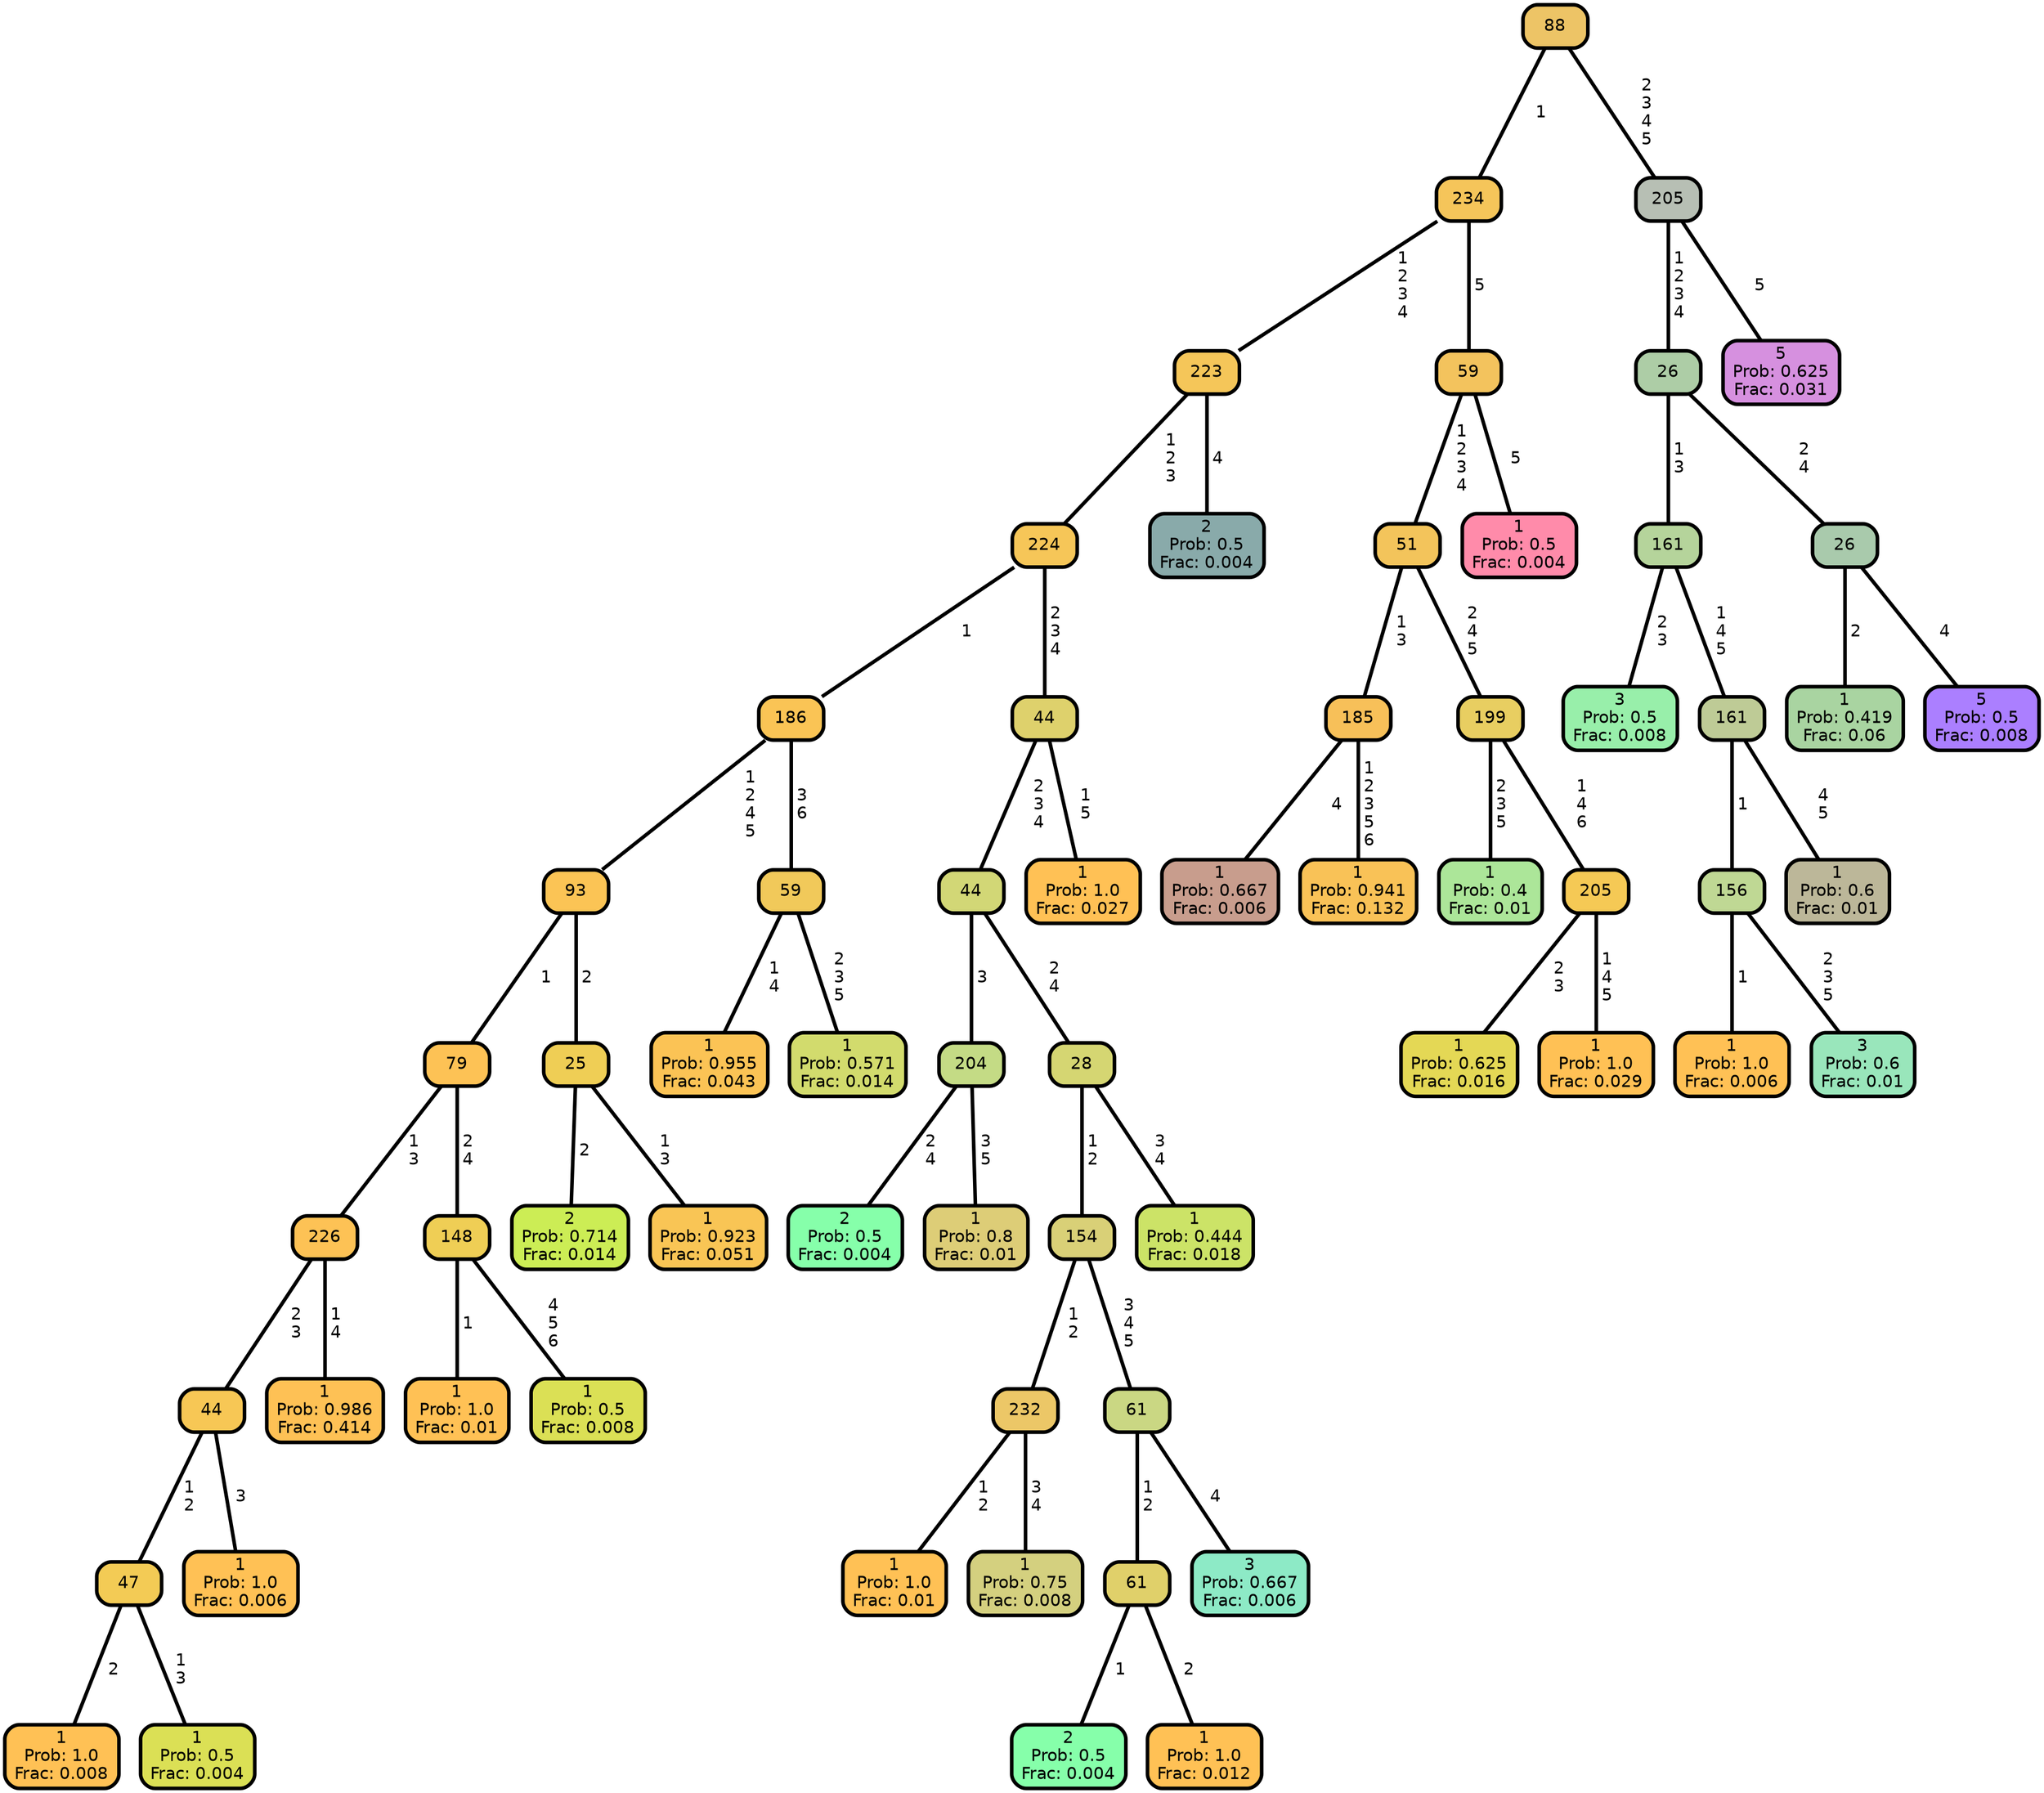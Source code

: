 graph Tree {
node [shape=box, style="filled, rounded",color="black",penwidth="3",fontcolor="black",                 fontname=helvetica] ;
graph [ranksep="0 equally", splines=straight,                 bgcolor=transparent, dpi=200] ;
edge [fontname=helvetica, color=black] ;
0 [label="1
Prob: 1.0
Frac: 0.008", fillcolor="#ffc155"] ;
1 [label="47", fillcolor="#f3cb55"] ;
2 [label="1
Prob: 0.5
Frac: 0.004", fillcolor="#dbe055"] ;
3 [label="44", fillcolor="#f7c755"] ;
4 [label="1
Prob: 1.0
Frac: 0.006", fillcolor="#ffc155"] ;
5 [label="226", fillcolor="#fdc255"] ;
6 [label="1
Prob: 0.986
Frac: 0.414", fillcolor="#fec155"] ;
7 [label="79", fillcolor="#fdc255"] ;
8 [label="1
Prob: 1.0
Frac: 0.01", fillcolor="#ffc155"] ;
9 [label="148", fillcolor="#efce55"] ;
10 [label="1
Prob: 0.5
Frac: 0.008", fillcolor="#dbe055"] ;
11 [label="93", fillcolor="#fbc455"] ;
12 [label="2
Prob: 0.714
Frac: 0.014", fillcolor="#cced55"] ;
13 [label="25", fillcolor="#efce55"] ;
14 [label="1
Prob: 0.923
Frac: 0.051", fillcolor="#f9c555"] ;
15 [label="186", fillcolor="#fac455"] ;
16 [label="1
Prob: 0.955
Frac: 0.043", fillcolor="#fbc355"] ;
17 [label="59", fillcolor="#f1c95a"] ;
18 [label="1
Prob: 0.571
Frac: 0.014", fillcolor="#d2db6d"] ;
19 [label="224", fillcolor="#f6c658"] ;
20 [label="2
Prob: 0.5
Frac: 0.004", fillcolor="#86ffaa"] ;
21 [label="204", fillcolor="#c4db85"] ;
22 [label="1
Prob: 0.8
Frac: 0.01", fillcolor="#ddcd77"] ;
23 [label="44", fillcolor="#d2d776"] ;
24 [label="1
Prob: 1.0
Frac: 0.01", fillcolor="#ffc155"] ;
25 [label="232", fillcolor="#ecc767"] ;
26 [label="1
Prob: 0.75
Frac: 0.008", fillcolor="#d4d07f"] ;
27 [label="154", fillcolor="#d9d077"] ;
28 [label="2
Prob: 0.5
Frac: 0.004", fillcolor="#86ffaa"] ;
29 [label="61", fillcolor="#e0d06a"] ;
30 [label="1
Prob: 1.0
Frac: 0.012", fillcolor="#ffc155"] ;
31 [label="61", fillcolor="#cad783"] ;
32 [label="3
Prob: 0.667
Frac: 0.006", fillcolor="#8deac6"] ;
33 [label="28", fillcolor="#d5d672"] ;
34 [label="1
Prob: 0.444
Frac: 0.018", fillcolor="#cce367"] ;
35 [label="44", fillcolor="#ded16c"] ;
36 [label="1
Prob: 1.0
Frac: 0.027", fillcolor="#ffc155"] ;
37 [label="223", fillcolor="#f5c659"] ;
38 [label="2
Prob: 0.5
Frac: 0.004", fillcolor="#89aaaa"] ;
39 [label="234", fillcolor="#f5c55a"] ;
40 [label="1
Prob: 0.667
Frac: 0.006", fillcolor="#c89d8d"] ;
41 [label="185", fillcolor="#f7c059"] ;
42 [label="1
Prob: 0.941
Frac: 0.132", fillcolor="#f9c257"] ;
43 [label="51", fillcolor="#f3c45b"] ;
44 [label="1
Prob: 0.4
Frac: 0.01", fillcolor="#ace699"] ;
45 [label="199", fillcolor="#e8ce61"] ;
46 [label="1
Prob: 0.625
Frac: 0.016", fillcolor="#e4d855"] ;
47 [label="205", fillcolor="#f5c955"] ;
48 [label="1
Prob: 1.0
Frac: 0.029", fillcolor="#ffc155"] ;
49 [label="59", fillcolor="#f3c35d"] ;
50 [label="1
Prob: 0.5
Frac: 0.004", fillcolor="#ff8baa"] ;
51 [label="88", fillcolor="#edc466"] ;
52 [label="3
Prob: 0.5
Frac: 0.008", fillcolor="#98efaa"] ;
53 [label="161", fillcolor="#b5d49b"] ;
54 [label="1
Prob: 1.0
Frac: 0.006", fillcolor="#ffc155"] ;
55 [label="156", fillcolor="#bfd894"] ;
56 [label="3
Prob: 0.6
Frac: 0.01", fillcolor="#99e6bb"] ;
57 [label="161", fillcolor="#becb96"] ;
58 [label="1
Prob: 0.6
Frac: 0.01", fillcolor="#bcb799"] ;
59 [label="26", fillcolor="#adcda6"] ;
60 [label="1
Prob: 0.419
Frac: 0.06", fillcolor="#a9d4a1"] ;
61 [label="26", fillcolor="#a9caac"] ;
62 [label="5
Prob: 0.5
Frac: 0.008", fillcolor="#ab7fff"] ;
63 [label="205", fillcolor="#b7bfb4"] ;
64 [label="5
Prob: 0.625
Frac: 0.031", fillcolor="#d690df"] ;
1 -- 0 [label=" 2",penwidth=3] ;
1 -- 2 [label=" 1\n 3",penwidth=3] ;
3 -- 1 [label=" 1\n 2",penwidth=3] ;
3 -- 4 [label=" 3",penwidth=3] ;
5 -- 3 [label=" 2\n 3",penwidth=3] ;
5 -- 6 [label=" 1\n 4",penwidth=3] ;
7 -- 5 [label=" 1\n 3",penwidth=3] ;
7 -- 9 [label=" 2\n 4",penwidth=3] ;
9 -- 8 [label=" 1",penwidth=3] ;
9 -- 10 [label=" 4\n 5\n 6",penwidth=3] ;
11 -- 7 [label=" 1",penwidth=3] ;
11 -- 13 [label=" 2",penwidth=3] ;
13 -- 12 [label=" 2",penwidth=3] ;
13 -- 14 [label=" 1\n 3",penwidth=3] ;
15 -- 11 [label=" 1\n 2\n 4\n 5",penwidth=3] ;
15 -- 17 [label=" 3\n 6",penwidth=3] ;
17 -- 16 [label=" 1\n 4",penwidth=3] ;
17 -- 18 [label=" 2\n 3\n 5",penwidth=3] ;
19 -- 15 [label=" 1",penwidth=3] ;
19 -- 35 [label=" 2\n 3\n 4",penwidth=3] ;
21 -- 20 [label=" 2\n 4",penwidth=3] ;
21 -- 22 [label=" 3\n 5",penwidth=3] ;
23 -- 21 [label=" 3",penwidth=3] ;
23 -- 33 [label=" 2\n 4",penwidth=3] ;
25 -- 24 [label=" 1\n 2",penwidth=3] ;
25 -- 26 [label=" 3\n 4",penwidth=3] ;
27 -- 25 [label=" 1\n 2",penwidth=3] ;
27 -- 31 [label=" 3\n 4\n 5",penwidth=3] ;
29 -- 28 [label=" 1",penwidth=3] ;
29 -- 30 [label=" 2",penwidth=3] ;
31 -- 29 [label=" 1\n 2",penwidth=3] ;
31 -- 32 [label=" 4",penwidth=3] ;
33 -- 27 [label=" 1\n 2",penwidth=3] ;
33 -- 34 [label=" 3\n 4",penwidth=3] ;
35 -- 23 [label=" 2\n 3\n 4",penwidth=3] ;
35 -- 36 [label=" 1\n 5",penwidth=3] ;
37 -- 19 [label=" 1\n 2\n 3",penwidth=3] ;
37 -- 38 [label=" 4",penwidth=3] ;
39 -- 37 [label=" 1\n 2\n 3\n 4",penwidth=3] ;
39 -- 49 [label=" 5",penwidth=3] ;
41 -- 40 [label=" 4",penwidth=3] ;
41 -- 42 [label=" 1\n 2\n 3\n 5\n 6",penwidth=3] ;
43 -- 41 [label=" 1\n 3",penwidth=3] ;
43 -- 45 [label=" 2\n 4\n 5",penwidth=3] ;
45 -- 44 [label=" 2\n 3\n 5",penwidth=3] ;
45 -- 47 [label=" 1\n 4\n 6",penwidth=3] ;
47 -- 46 [label=" 2\n 3",penwidth=3] ;
47 -- 48 [label=" 1\n 4\n 5",penwidth=3] ;
49 -- 43 [label=" 1\n 2\n 3\n 4",penwidth=3] ;
49 -- 50 [label=" 5",penwidth=3] ;
51 -- 39 [label=" 1",penwidth=3] ;
51 -- 63 [label=" 2\n 3\n 4\n 5",penwidth=3] ;
53 -- 52 [label=" 2\n 3",penwidth=3] ;
53 -- 57 [label=" 1\n 4\n 5",penwidth=3] ;
55 -- 54 [label=" 1",penwidth=3] ;
55 -- 56 [label=" 2\n 3\n 5",penwidth=3] ;
57 -- 55 [label=" 1",penwidth=3] ;
57 -- 58 [label=" 4\n 5",penwidth=3] ;
59 -- 53 [label=" 1\n 3",penwidth=3] ;
59 -- 61 [label=" 2\n 4",penwidth=3] ;
61 -- 60 [label=" 2",penwidth=3] ;
61 -- 62 [label=" 4",penwidth=3] ;
63 -- 59 [label=" 1\n 2\n 3\n 4",penwidth=3] ;
63 -- 64 [label=" 5",penwidth=3] ;
{rank = same;}}